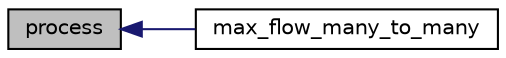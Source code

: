 digraph "process"
{
  edge [fontname="Helvetica",fontsize="10",labelfontname="Helvetica",labelfontsize="10"];
  node [fontname="Helvetica",fontsize="10",shape=record];
  rankdir="LR";
  Node1 [label="process",height=0.2,width=0.4,color="black", fillcolor="grey75", style="filled" fontcolor="black"];
  Node1 -> Node2 [dir="back",color="midnightblue",fontsize="10",style="solid",fontname="Helvetica"];
  Node2 [label="max_flow_many_to_many",height=0.2,width=0.4,color="black", fillcolor="white", style="filled",URL="$max__flow_8c.html#a681248d427de12e71817df02076246d9"];
}
